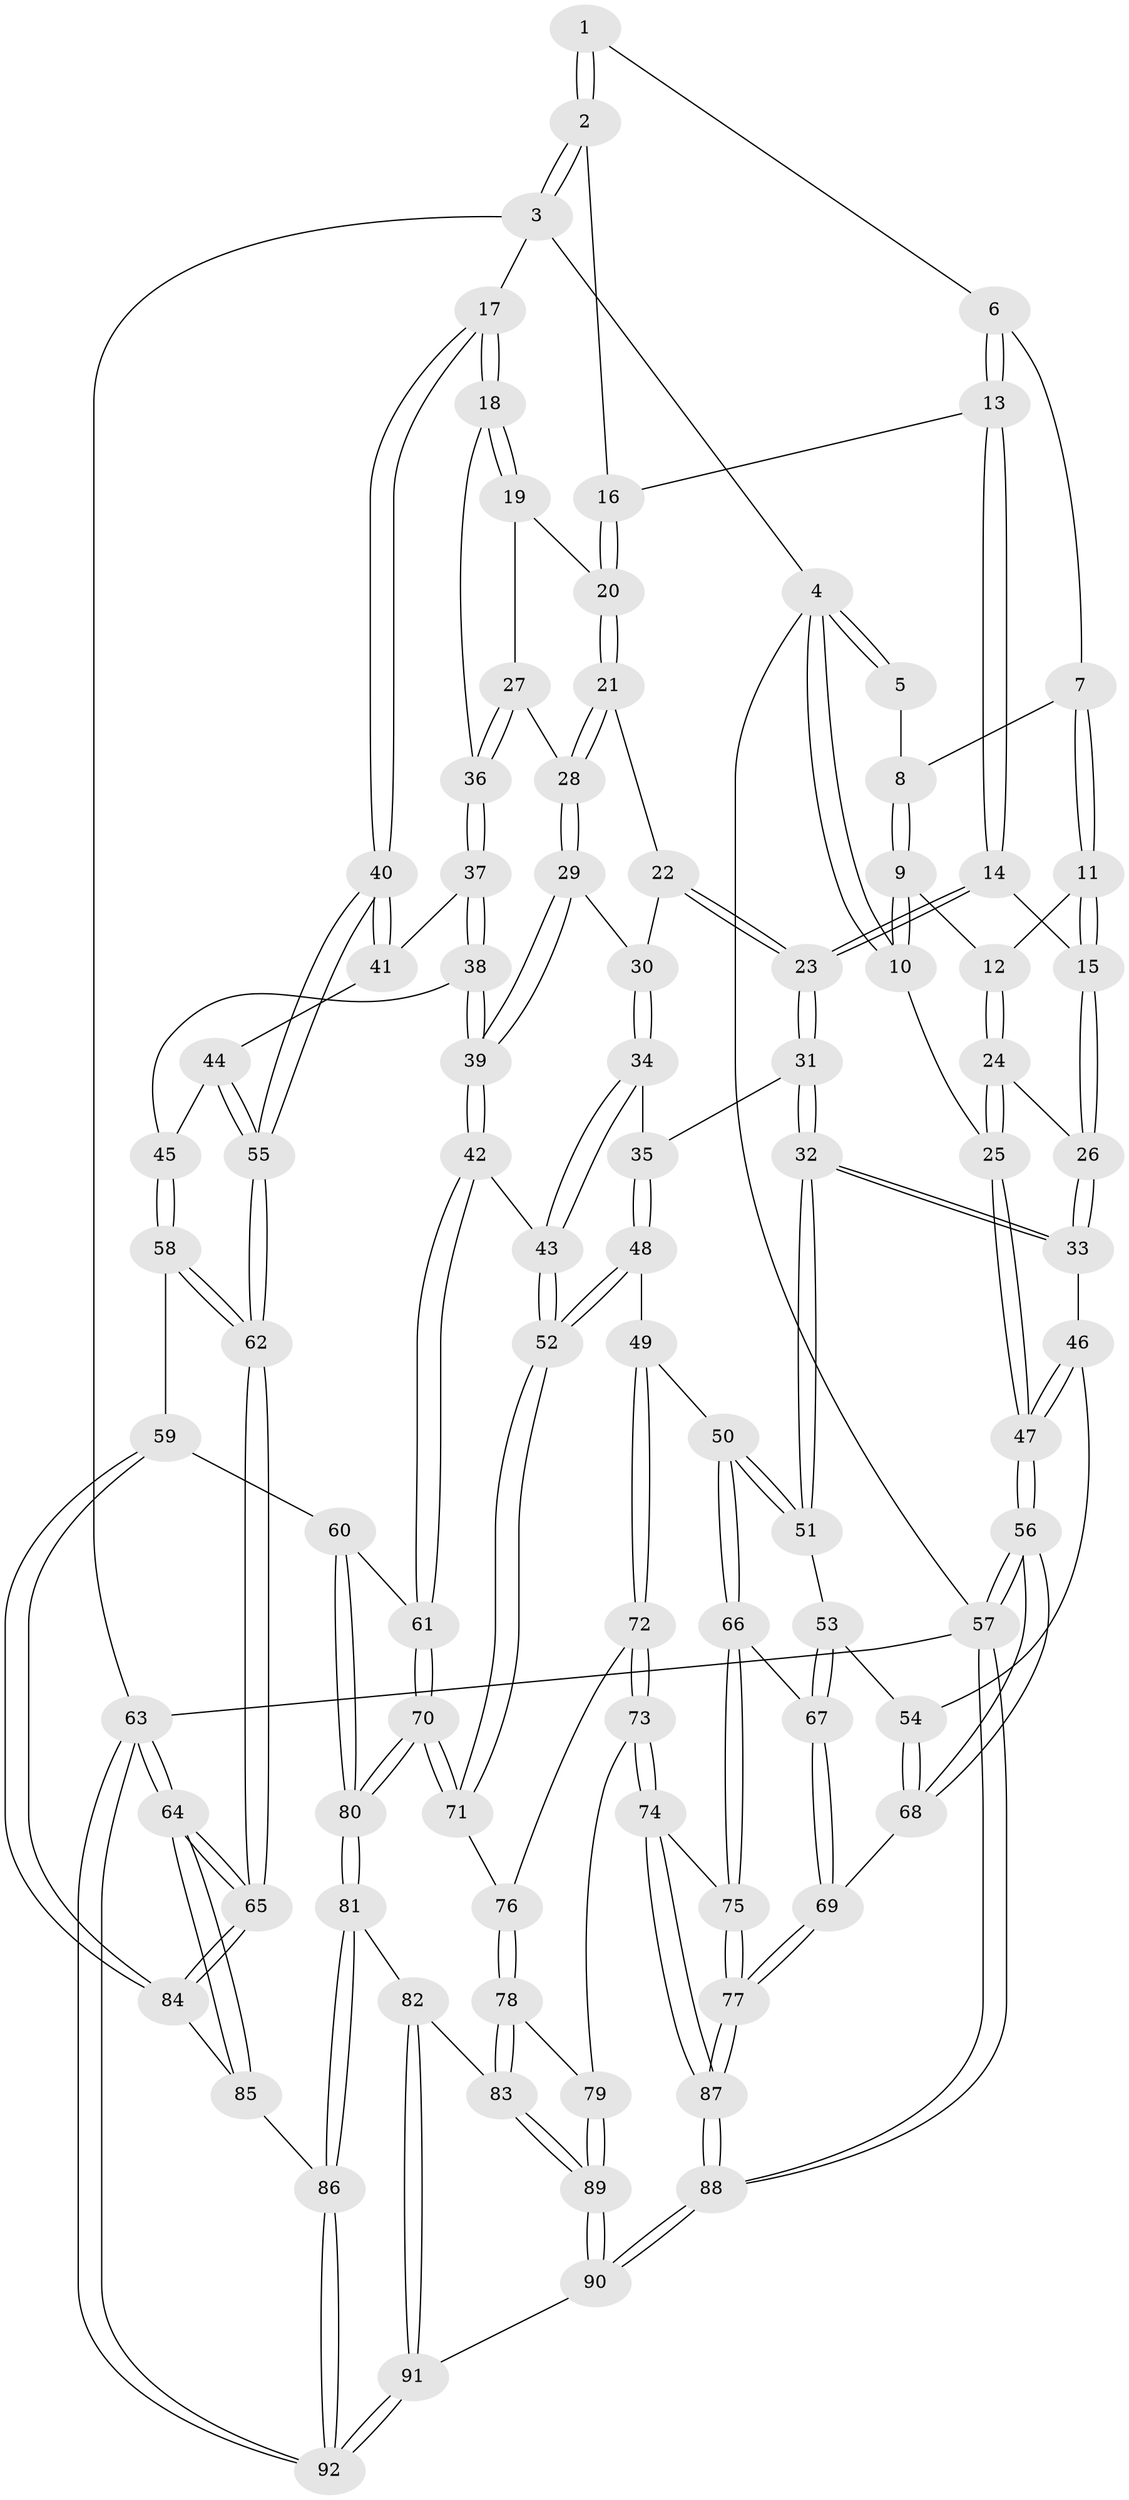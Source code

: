 // coarse degree distribution, {4: 0.6956521739130435, 3: 0.1956521739130435, 5: 0.021739130434782608, 6: 0.08695652173913043}
// Generated by graph-tools (version 1.1) at 2025/46/03/06/25 01:46:57]
// undirected, 92 vertices, 227 edges
graph export_dot {
graph [start="1"]
  node [color=gray90,style=filled];
  1 [pos="+0.32159769984621706+0"];
  2 [pos="+0.7375402624600713+0"];
  3 [pos="+1+0"];
  4 [pos="+0+0"];
  5 [pos="+0.23523070438031005+0"];
  6 [pos="+0.36899802423656575+0.12446447816457692"];
  7 [pos="+0.3421653974820877+0.13641945323270455"];
  8 [pos="+0.27559038456841584+0.10708467753100867"];
  9 [pos="+0.12307041851449667+0.11534019639661952"];
  10 [pos="+0+0"];
  11 [pos="+0.2671856185782626+0.22128072799506857"];
  12 [pos="+0.1962204385716541+0.21787057640480895"];
  13 [pos="+0.48274035976756574+0.17983023086260477"];
  14 [pos="+0.438987797222403+0.32651097070913176"];
  15 [pos="+0.3281286702861427+0.2920428068752892"];
  16 [pos="+0.6946467236750601+0.051876686569128784"];
  17 [pos="+1+0.28472475571039535"];
  18 [pos="+0.9606369419644468+0.35293370425238907"];
  19 [pos="+0.7531738781624803+0.2463043696961789"];
  20 [pos="+0.7387523890090053+0.2338380818783557"];
  21 [pos="+0.6569408433351004+0.33954088413600597"];
  22 [pos="+0.6365559357606789+0.36307518981947984"];
  23 [pos="+0.4550736963744891+0.37885462509510265"];
  24 [pos="+0.13331609581438414+0.4014839141133619"];
  25 [pos="+0+0.3465464005065791"];
  26 [pos="+0.1678644119757586+0.4307536771606522"];
  27 [pos="+0.7752636302080503+0.44962014335887945"];
  28 [pos="+0.7700308664026086+0.4549709992223488"];
  29 [pos="+0.7527003420724921+0.4763551562206566"];
  30 [pos="+0.6523513709428926+0.42337862179328706"];
  31 [pos="+0.43685119973940295+0.43822335455985945"];
  32 [pos="+0.23613761020194712+0.5150016174981108"];
  33 [pos="+0.215965804333589+0.5017821028395199"];
  34 [pos="+0.6099673183836898+0.5464206623413727"];
  35 [pos="+0.475977764018123+0.49920096338067405"];
  36 [pos="+0.9044712870235486+0.4368781629544388"];
  37 [pos="+0.8963299449763937+0.5027334168387022"];
  38 [pos="+0.867262041546558+0.5809921039509314"];
  39 [pos="+0.7477905655289803+0.5999935126324241"];
  40 [pos="+1+0.44495665357191416"];
  41 [pos="+0.9889111136553637+0.5356823435975309"];
  42 [pos="+0.7110460949959254+0.6304363986098788"];
  43 [pos="+0.6662897919474288+0.6198804412931128"];
  44 [pos="+0.9427851503495003+0.6141815319831176"];
  45 [pos="+0.9121323799985355+0.6192480709862289"];
  46 [pos="+0.08368721109375428+0.5917047420564324"];
  47 [pos="+0+0.6240484792275396"];
  48 [pos="+0.44759717777066177+0.6627239509868382"];
  49 [pos="+0.41123898206370385+0.6817073068261857"];
  50 [pos="+0.29978593654947905+0.6513869366276106"];
  51 [pos="+0.24944799406376966+0.574554965200856"];
  52 [pos="+0.5484600106169787+0.6961855794299101"];
  53 [pos="+0.1513874131499442+0.683571199556931"];
  54 [pos="+0.11039668411737152+0.6878671147697392"];
  55 [pos="+1+0.6386304823807407"];
  56 [pos="+0+0.721442314778092"];
  57 [pos="+0+1"];
  58 [pos="+0.9183612800038039+0.7163660446178824"];
  59 [pos="+0.8622499886417423+0.7885241530322924"];
  60 [pos="+0.861359540793667+0.788174319472155"];
  61 [pos="+0.7152208731137459+0.6442967256207799"];
  62 [pos="+1+0.763146201311199"];
  63 [pos="+1+1"];
  64 [pos="+1+1"];
  65 [pos="+1+0.8302186945837273"];
  66 [pos="+0.24662070120686333+0.7878689144737075"];
  67 [pos="+0.20027666973697547+0.7842157528000374"];
  68 [pos="+0.006441831154173992+0.7749896251325564"];
  69 [pos="+0.08052114163382794+0.8294688721170798"];
  70 [pos="+0.6735882946362987+0.8355223178598086"];
  71 [pos="+0.5564906182888549+0.7966765443610052"];
  72 [pos="+0.40990488968442823+0.7645871092175918"];
  73 [pos="+0.3563403263409192+0.8639625919990646"];
  74 [pos="+0.3222298433519026+0.8749619549904281"];
  75 [pos="+0.25365887915059393+0.7978952580258584"];
  76 [pos="+0.5323077173672527+0.817641720979641"];
  77 [pos="+0.11715147128965202+0.9682864814111529"];
  78 [pos="+0.505761353841141+0.8773760719683327"];
  79 [pos="+0.39367252591642127+0.8773554343652233"];
  80 [pos="+0.6781492914717088+0.8433227318250184"];
  81 [pos="+0.6811990592436806+0.8744615455358905"];
  82 [pos="+0.5483339160491555+0.9416015554846326"];
  83 [pos="+0.5281748033735892+0.926434363023021"];
  84 [pos="+0.8827675602110193+0.8368768156490551"];
  85 [pos="+0.8720685394434861+0.8922341064068857"];
  86 [pos="+0.7789112371283051+1"];
  87 [pos="+0.16640480503194124+1"];
  88 [pos="+0.15927336692362845+1"];
  89 [pos="+0.4476819384380831+0.9828421535581892"];
  90 [pos="+0.3464572872076189+1"];
  91 [pos="+0.6476717162603146+1"];
  92 [pos="+0.7708777825010769+1"];
  1 -- 2;
  1 -- 2;
  1 -- 6;
  2 -- 3;
  2 -- 3;
  2 -- 16;
  3 -- 4;
  3 -- 17;
  3 -- 63;
  4 -- 5;
  4 -- 5;
  4 -- 10;
  4 -- 10;
  4 -- 57;
  5 -- 8;
  6 -- 7;
  6 -- 13;
  6 -- 13;
  7 -- 8;
  7 -- 11;
  7 -- 11;
  8 -- 9;
  8 -- 9;
  9 -- 10;
  9 -- 10;
  9 -- 12;
  10 -- 25;
  11 -- 12;
  11 -- 15;
  11 -- 15;
  12 -- 24;
  12 -- 24;
  13 -- 14;
  13 -- 14;
  13 -- 16;
  14 -- 15;
  14 -- 23;
  14 -- 23;
  15 -- 26;
  15 -- 26;
  16 -- 20;
  16 -- 20;
  17 -- 18;
  17 -- 18;
  17 -- 40;
  17 -- 40;
  18 -- 19;
  18 -- 19;
  18 -- 36;
  19 -- 20;
  19 -- 27;
  20 -- 21;
  20 -- 21;
  21 -- 22;
  21 -- 28;
  21 -- 28;
  22 -- 23;
  22 -- 23;
  22 -- 30;
  23 -- 31;
  23 -- 31;
  24 -- 25;
  24 -- 25;
  24 -- 26;
  25 -- 47;
  25 -- 47;
  26 -- 33;
  26 -- 33;
  27 -- 28;
  27 -- 36;
  27 -- 36;
  28 -- 29;
  28 -- 29;
  29 -- 30;
  29 -- 39;
  29 -- 39;
  30 -- 34;
  30 -- 34;
  31 -- 32;
  31 -- 32;
  31 -- 35;
  32 -- 33;
  32 -- 33;
  32 -- 51;
  32 -- 51;
  33 -- 46;
  34 -- 35;
  34 -- 43;
  34 -- 43;
  35 -- 48;
  35 -- 48;
  36 -- 37;
  36 -- 37;
  37 -- 38;
  37 -- 38;
  37 -- 41;
  38 -- 39;
  38 -- 39;
  38 -- 45;
  39 -- 42;
  39 -- 42;
  40 -- 41;
  40 -- 41;
  40 -- 55;
  40 -- 55;
  41 -- 44;
  42 -- 43;
  42 -- 61;
  42 -- 61;
  43 -- 52;
  43 -- 52;
  44 -- 45;
  44 -- 55;
  44 -- 55;
  45 -- 58;
  45 -- 58;
  46 -- 47;
  46 -- 47;
  46 -- 54;
  47 -- 56;
  47 -- 56;
  48 -- 49;
  48 -- 52;
  48 -- 52;
  49 -- 50;
  49 -- 72;
  49 -- 72;
  50 -- 51;
  50 -- 51;
  50 -- 66;
  50 -- 66;
  51 -- 53;
  52 -- 71;
  52 -- 71;
  53 -- 54;
  53 -- 67;
  53 -- 67;
  54 -- 68;
  54 -- 68;
  55 -- 62;
  55 -- 62;
  56 -- 57;
  56 -- 57;
  56 -- 68;
  56 -- 68;
  57 -- 88;
  57 -- 88;
  57 -- 63;
  58 -- 59;
  58 -- 62;
  58 -- 62;
  59 -- 60;
  59 -- 84;
  59 -- 84;
  60 -- 61;
  60 -- 80;
  60 -- 80;
  61 -- 70;
  61 -- 70;
  62 -- 65;
  62 -- 65;
  63 -- 64;
  63 -- 64;
  63 -- 92;
  63 -- 92;
  64 -- 65;
  64 -- 65;
  64 -- 85;
  64 -- 85;
  65 -- 84;
  65 -- 84;
  66 -- 67;
  66 -- 75;
  66 -- 75;
  67 -- 69;
  67 -- 69;
  68 -- 69;
  69 -- 77;
  69 -- 77;
  70 -- 71;
  70 -- 71;
  70 -- 80;
  70 -- 80;
  71 -- 76;
  72 -- 73;
  72 -- 73;
  72 -- 76;
  73 -- 74;
  73 -- 74;
  73 -- 79;
  74 -- 75;
  74 -- 87;
  74 -- 87;
  75 -- 77;
  75 -- 77;
  76 -- 78;
  76 -- 78;
  77 -- 87;
  77 -- 87;
  78 -- 79;
  78 -- 83;
  78 -- 83;
  79 -- 89;
  79 -- 89;
  80 -- 81;
  80 -- 81;
  81 -- 82;
  81 -- 86;
  81 -- 86;
  82 -- 83;
  82 -- 91;
  82 -- 91;
  83 -- 89;
  83 -- 89;
  84 -- 85;
  85 -- 86;
  86 -- 92;
  86 -- 92;
  87 -- 88;
  87 -- 88;
  88 -- 90;
  88 -- 90;
  89 -- 90;
  89 -- 90;
  90 -- 91;
  91 -- 92;
  91 -- 92;
}
